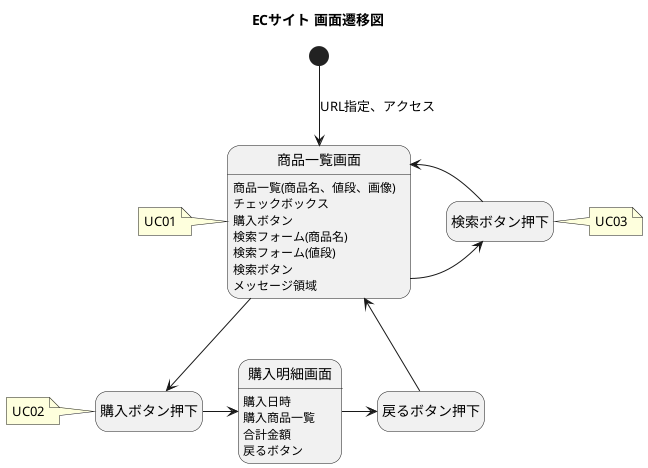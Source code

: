 @startuml
title ECサイト 画面遷移図
hide empty description

[*] --> 商品一覧画面 : URL指定、アクセス 
商品一覧画面 : 商品一覧(商品名、値段、画像)
商品一覧画面 : チェックボックス
商品一覧画面 : 購入ボタン
商品一覧画面 : 検索フォーム(商品名)
商品一覧画面 : 検索フォーム(値段)
商品一覧画面 : 検索ボタン
商品一覧画面 : メッセージ領域

note left of 商品一覧画面
UC01
end note


商品一覧画面 --> 購入ボタン押下
note left of 購入ボタン押下
UC02
end note

' 購入ボタン押下 --> 商品一覧画面 : エラー発生


購入ボタン押下 -right-> 購入明細画面
購入明細画面 : 購入日時
購入明細画面 : 購入商品一覧
購入明細画面 : 合計金額
購入明細画面 : 戻るボタン

購入明細画面 -right-> 戻るボタン押下
戻るボタン押下 --> 商品一覧画面

商品一覧画面 -right-> 検索ボタン押下
検索ボタン押下 -left-> 商品一覧画面
note right of 検索ボタン押下
UC03
end note

@enduml